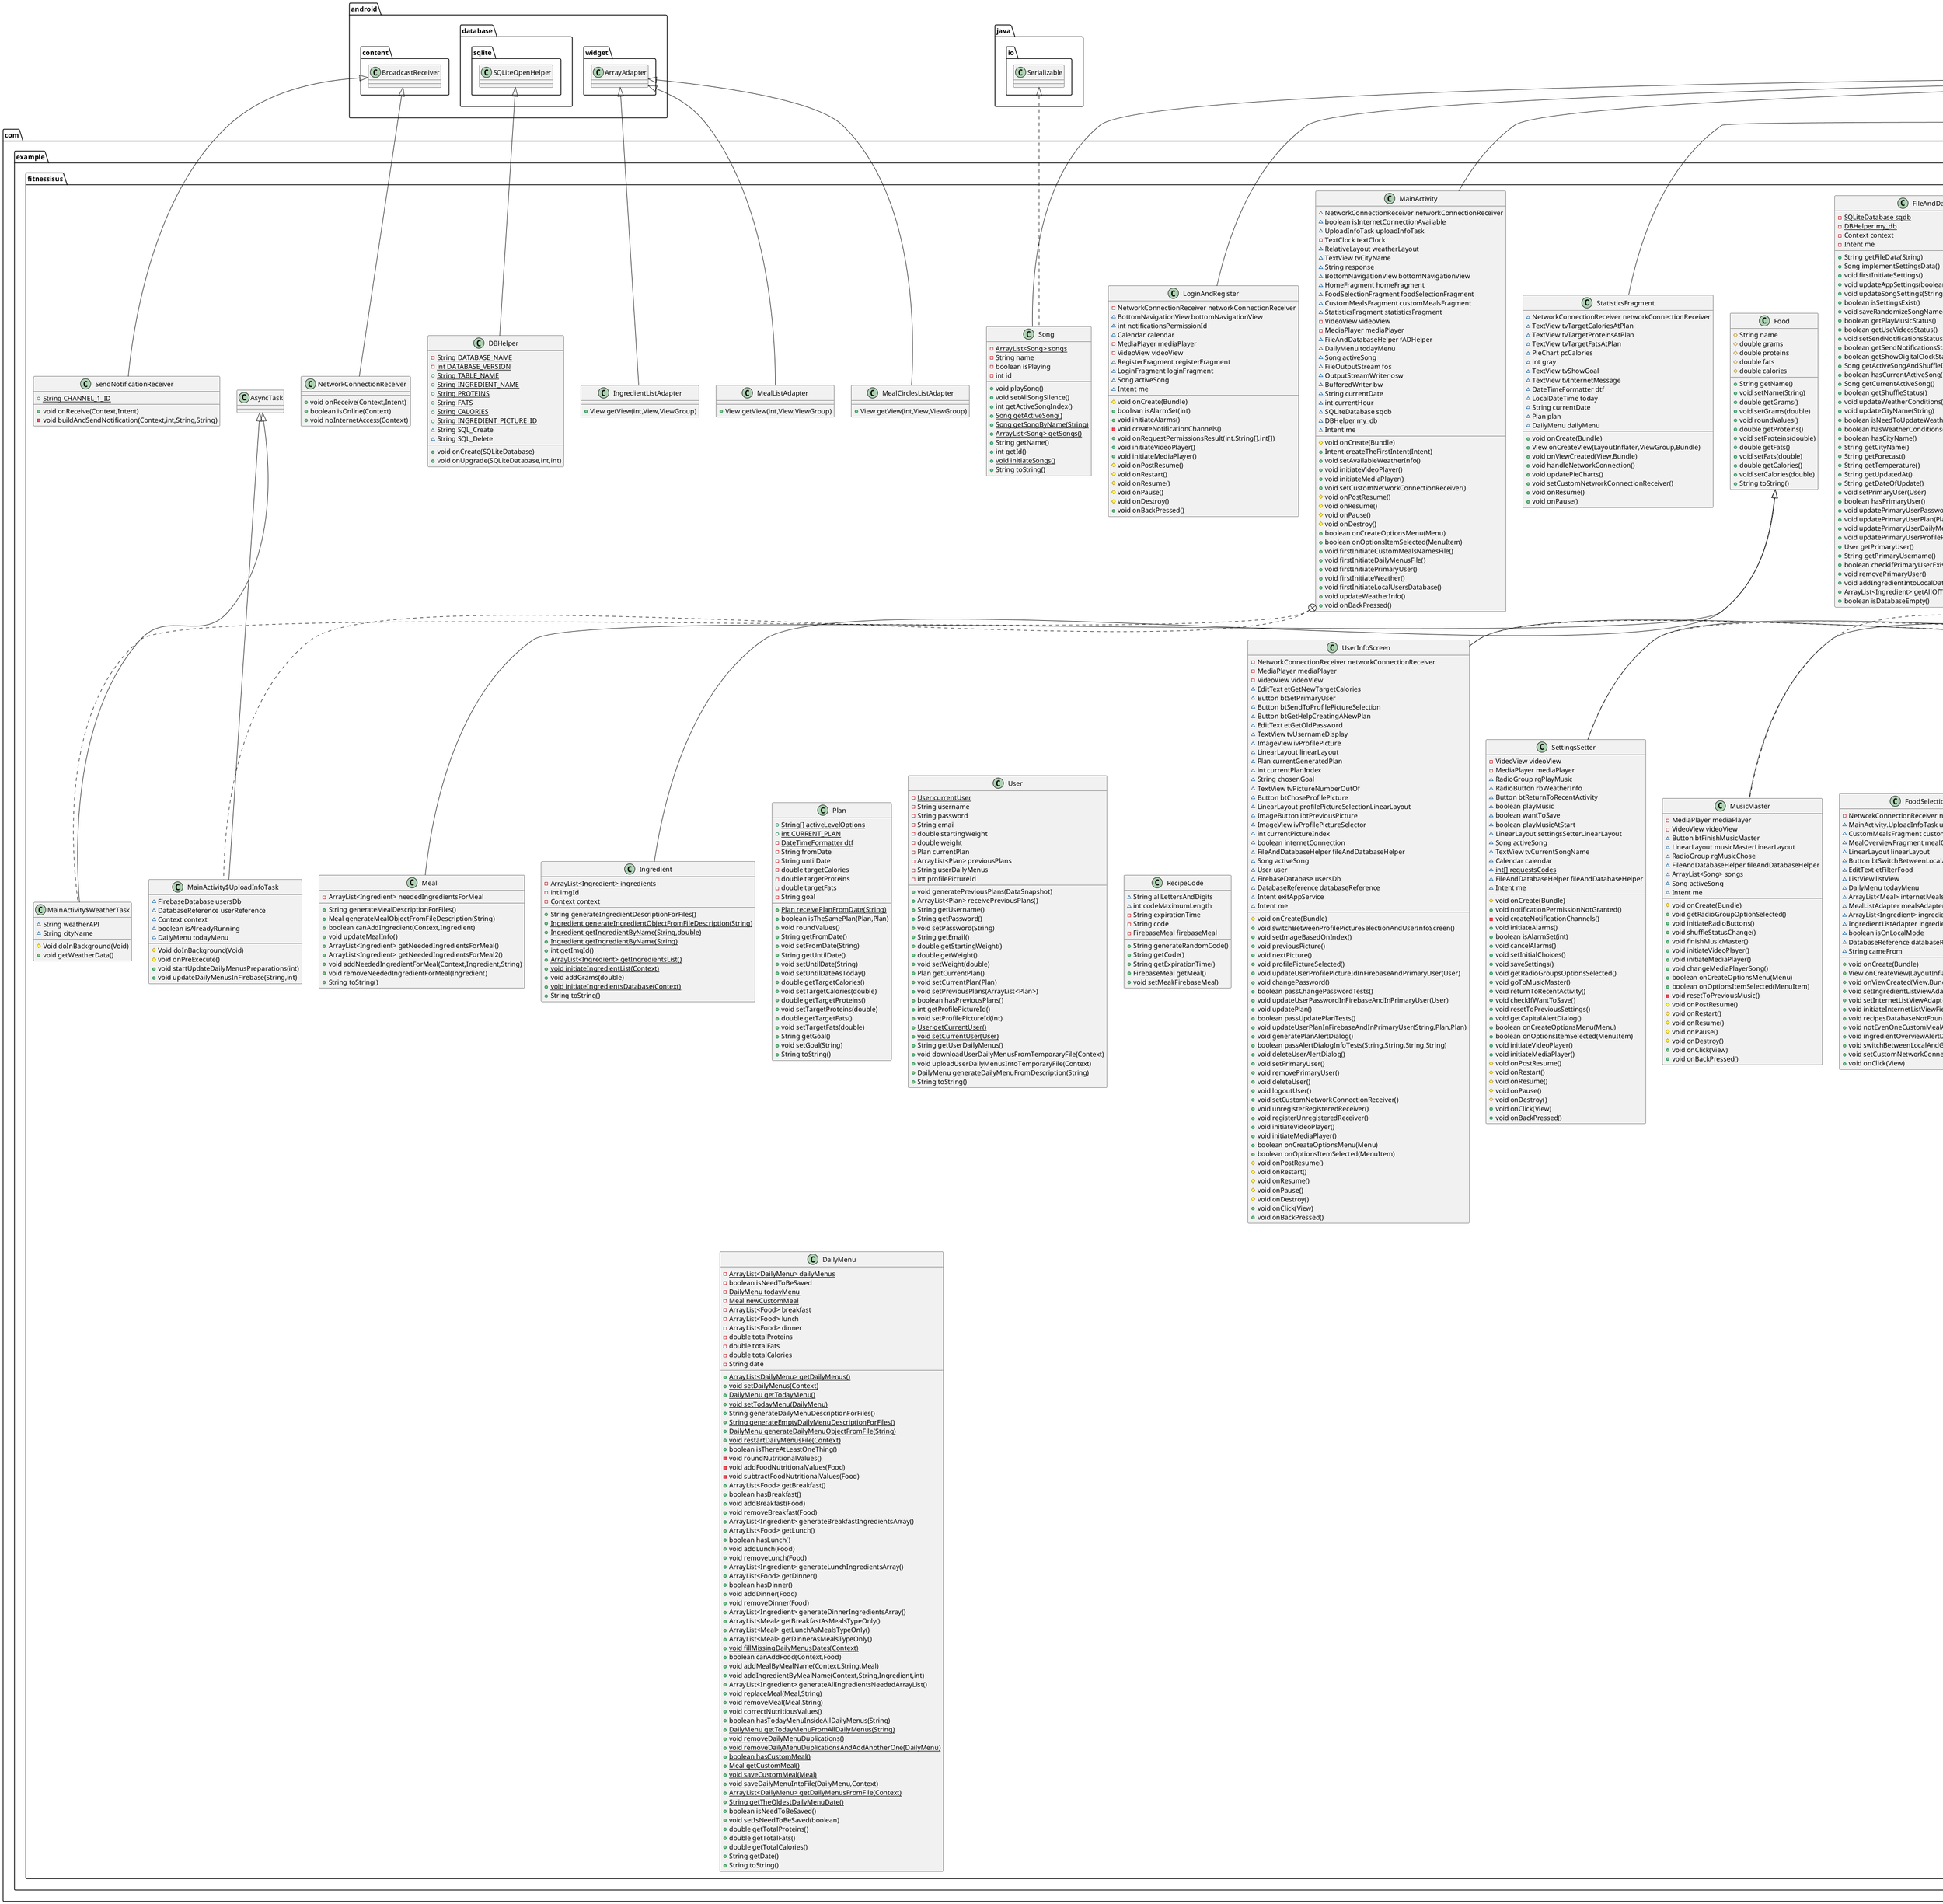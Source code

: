 @startuml
class com.example.fitnessisus.Food {
# String name
# double grams
# double proteins
# double fats
# double calories
+ String getName()
+ void setName(String)
+ double getGrams()
+ void setGrams(double)
+ void roundValues()
+ double getProteins()
+ void setProteins(double)
+ double getFats()
+ void setFats(double)
+ double getCalories()
+ void setCalories(double)
+ String toString()
}
class com.example.fitnessisus.DBHelper {
- {static} String DATABASE_NAME
- {static} int DATABASE_VERSION
+ {static} String TABLE_NAME
+ {static} String INGREDIENT_NAME
+ {static} String PROTEINS
+ {static} String FATS
+ {static} String CALORIES
+ {static} String INGREDIENT_PICTURE_ID
~ String SQL_Create
~ String SQL_Delete
+ void onCreate(SQLiteDatabase)
+ void onUpgrade(SQLiteDatabase,int,int)
}
class com.example.fitnessisus.UserInfoScreen {
- NetworkConnectionReceiver networkConnectionReceiver
- MediaPlayer mediaPlayer
- VideoView videoView
~ EditText etGetNewTargetCalories
~ Button btSetPrimaryUser
~ Button btSendToProfilePictureSelection
~ Button btGetHelpCreatingANewPlan
~ EditText etGetOldPassword
~ TextView tvUsernameDisplay
~ ImageView ivProfilePicture
~ LinearLayout linearLayout
~ Plan currentGeneratedPlan
~ int currentPlanIndex
~ String chosenGoal
~ TextView tvPictureNumberOutOf
~ Button btChoseProfilePicture
~ LinearLayout profilePictureSelectionLinearLayout
~ ImageButton ibtPreviousPicture
~ ImageView ivProfilePictureSelector
~ int currentPictureIndex
~ boolean internetConnection
~ FileAndDatabaseHelper fileAndDatabaseHelper
~ Song activeSong
~ User user
~ FirebaseDatabase usersDb
~ DatabaseReference databaseReference
~ Intent exitAppService
~ Intent me
# void onCreate(Bundle)
+ void switchBetweenProfilePictureSelectionAndUserInfoScreen()
+ void setImageBasedOnIndex()
+ void previousPicture()
+ void nextPicture()
+ void profilePictureSelected()
+ void updateUserProfilePictureIdInFirebaseAndPrimaryUser(User)
+ void changePassword()
+ boolean passChangePasswordTests()
+ void updateUserPasswordInFirebaseAndInPrimaryUser(User)
+ void updatePlan()
+ boolean passUpdatePlanTests()
+ void updateUserPlanInFirebaseAndInPrimaryUser(String,Plan,Plan)
+ void generatePlanAlertDialog()
+ boolean passAlertDialogInfoTests(String,String,String,String)
+ void deleteUserAlertDialog()
+ void setPrimaryUser()
+ void removePrimaryUser()
+ void deleteUser()
+ void logoutUser()
+ void setCustomNetworkConnectionReceiver()
+ void unregisterRegisteredReceiver()
+ void registerUnregisteredReceiver()
+ void initiateVideoPlayer()
+ void initiateMediaPlayer()
+ boolean onCreateOptionsMenu(Menu)
+ boolean onOptionsItemSelected(MenuItem)
# void onPostResume()
# void onRestart()
# void onResume()
# void onPause()
# void onDestroy()
+ void onClick(View)
+ void onBackPressed()
}
class com.example.fitnessisus.MainActivity {
~ NetworkConnectionReceiver networkConnectionReceiver
~ boolean isInternetConnectionAvailable
~ UploadInfoTask uploadInfoTask
- TextClock textClock
~ RelativeLayout weatherLayout
~ TextView tvCityName
~ String response
~ BottomNavigationView bottomNavigationView
~ HomeFragment homeFragment
~ FoodSelectionFragment foodSelectionFragment
~ CustomMealsFragment customMealsFragment
~ StatisticsFragment statisticsFragment
- VideoView videoView
- MediaPlayer mediaPlayer
~ FileAndDatabaseHelper fADHelper
~ DailyMenu todayMenu
~ Song activeSong
~ FileOutputStream fos
~ OutputStreamWriter osw
~ BufferedWriter bw
~ String currentDate
~ int currentHour
~ SQLiteDatabase sqdb
~ DBHelper my_db
~ Intent me
# void onCreate(Bundle)
+ Intent createTheFirstIntent(Intent)
+ void setAvailableWeatherInfo()
+ void initiateVideoPlayer()
+ void initiateMediaPlayer()
+ void setCustomNetworkConnectionReceiver()
# void onPostResume()
# void onResume()
# void onPause()
# void onDestroy()
+ boolean onCreateOptionsMenu(Menu)
+ boolean onOptionsItemSelected(MenuItem)
+ void firstInitiateCustomMealsNamesFile()
+ void firstInitiateDailyMenusFile()
+ void firstInitiatePrimaryUser()
+ void firstInitiateWeather()
+ void firstInitiateLocalUsersDatabase()
+ void updateWeatherInfo()
+ void onBackPressed()
}
class com.example.fitnessisus.MainActivity$UploadInfoTask {
~ FirebaseDatabase usersDb
~ DatabaseReference userReference
~ Context context
~ boolean isAlreadyRunning
~ DailyMenu todayMenu
# Void doInBackground(Void)
# void onPreExecute()
+ void startUpdateDailyMenusPreparations(int)
+ void updateDailyMenusInFirebase(String,int)
}
class com.example.fitnessisus.MainActivity$WeatherTask {
~ String weatherAPI
~ String cityName
# Void doInBackground(Void)
+ void getWeatherData()
}
class com.example.fitnessisus.FileAndDatabaseHelper {
- {static} SQLiteDatabase sqdb
- {static} DBHelper my_db
- Context context
- Intent me
+ String getFileData(String)
+ Song implementSettingsData()
+ void firstInitiateSettings()
+ void updateAppSettings(boolean[])
+ void updateSongSettings(String,boolean)
+ boolean isSettingsExist()
+ void saveRandomizeSongName()
+ boolean getPlayMusicStatus()
+ boolean getUseVideosStatus()
+ void setSendNotificationsStatus(boolean)
+ boolean getSendNotificationsStatus()
+ boolean getShowDigitalClockStatus()
+ Song getActiveSongAndShuffleIfNeedTo()
+ boolean hasCurrentActiveSong()
+ Song getCurrentActiveSong()
+ boolean getShuffleStatus()
+ void updateWeatherConditions(String,String,String,String,String)
+ void updateCityName(String)
+ boolean isNeedToUpdateWeather()
+ boolean hasWeatherConditions()
+ boolean hasCityName()
+ String getCityName()
+ String getForecast()
+ String getTemperature()
+ String getUpdatedAt()
+ String getDateOfUpdate()
+ void setPrimaryUser(User)
+ boolean hasPrimaryUser()
+ void updatePrimaryUserPassword(String)
+ void updatePrimaryUserPlan(Plan)
+ void updatePrimaryUserDailyMenus(String)
+ void updatePrimaryUserProfilePictureId(int)
+ User getPrimaryUser()
+ String getPrimaryUsername()
+ boolean checkIfPrimaryUserExist()
+ void removePrimaryUser()
+ void addIngredientIntoLocalDatabase(Ingredient)
+ ArrayList<Ingredient> getAllOfTheIngredients()
+ boolean isDatabaseEmpty()
}
class com.example.fitnessisus.FirebaseMeal {
- ArrayList<FirebaseIngredient> neededIngredientsForMeal
- String name
+ String getName()
+ void setName(String)
+ ArrayList<FirebaseIngredient> getNeededIngredientsForMeal()
}
class com.example.fitnessisus.IngredientListAdapter {
+ View getView(int,View,ViewGroup)
}
class com.example.fitnessisus.SendNotificationReceiver {
+ {static} String CHANNEL_1_ID
+ void onReceive(Context,Intent)
- void buildAndSendNotification(Context,int,String,String)
}
class com.example.fitnessisus.FirebaseIngredient {
- String name
- double grams
+ double getGrams()
+ void setGrams(double)
+ String getName()
+ void setName(String)
}
class com.example.fitnessisus.MealCirclesListAdapter {
+ View getView(int,View,ViewGroup)
}
class com.example.fitnessisus.StatisticsFragment {
~ NetworkConnectionReceiver networkConnectionReceiver
~ TextView tvTargetCaloriesAtPlan
~ TextView tvTargetProteinsAtPlan
~ TextView tvTargetFatsAtPlan
~ PieChart pcCalories
~ int gray
~ TextView tvShowGoal
~ TextView tvInternetMessage
~ DateTimeFormatter dtf
~ LocalDateTime today
~ String currentDate
~ Plan plan
~ DailyMenu dailyMenu
+ void onCreate(Bundle)
+ View onCreateView(LayoutInflater,ViewGroup,Bundle)
+ void onViewCreated(View,Bundle)
+ void handleNetworkConnection()
+ void updatePieCharts()
+ void setCustomNetworkConnectionReceiver()
+ void onResume()
+ void onPause()
}
class com.example.fitnessisus.FoodSelectionFragment {
- NetworkConnectionReceiver networkConnectionReceiver
~ MainActivity.UploadInfoTask uploadInfoTask
~ CustomMealsFragment customMealsFragment
~ MealOverviewFragment mealOverviewFragment
~ LinearLayout linearLayout
~ Button btSwitchBetweenLocalAndGlobalFood
~ EditText etFilterFood
~ ListView listView
~ DailyMenu todayMenu
~ ArrayList<Meal> internetMealsList
~ MealListAdapter mealsAdapter
~ ArrayList<Ingredient> ingredients
~ IngredientListAdapter ingredientsAdapter
~ boolean isOnLocalMode
~ DatabaseReference databaseReference
~ String cameFrom
+ void onCreate(Bundle)
+ View onCreateView(LayoutInflater,ViewGroup,Bundle)
+ void onViewCreated(View,Bundle)
+ void setIngredientListViewAdapters()
+ void setInternetListViewAdapter()
+ void initiateInternetListViewFields()
+ void recipesDatabaseNotFound()
+ void notEvenOneCustomMealAdded()
+ void ingredientOverviewAlertDialog(Ingredient)
+ void switchBetweenLocalAndGlobalFood()
+ void setCustomNetworkConnectionReceiver()
+ void onClick(View)
}
class com.example.fitnessisus.Plan {
+ {static} String[] activeLevelOptions
+ {static} int CURRENT_PLAN
- {static} DateTimeFormatter dtf
- String fromDate
- String untilDate
- double targetCalories
- double targetProteins
- double targetFats
- String goal
+ {static} Plan receivePlanFromDate(String)
+ {static} boolean isTheSamePlan(Plan,Plan)
+ void roundValues()
+ String getFromDate()
+ void setFromDate(String)
+ String getUntilDate()
+ void setUntilDate(String)
+ void setUntilDateAsToday()
+ double getTargetCalories()
+ void setTargetCalories(double)
+ double getTargetProteins()
+ void setTargetProteins(double)
+ double getTargetFats()
+ void setTargetFats(double)
+ String getGoal()
+ void setGoal(String)
+ String toString()
}
class com.example.fitnessisus.LoginFragment {
~ EditText etGetUsernameLoginInfo
~ LinearLayout linearLayout
~ CheckBox cbRememberLoggedUserInLocalDatabase
~ TextView tvForgotPassword
~ Button btLogin
~ FileAndDatabaseHelper fileAndDatabaseHelper
~ User forgotUser
~ FirebaseDatabase usersDb
~ DatabaseReference databaseReference
~ Intent me
+ void onCreate(Bundle)
+ View onCreateView(LayoutInflater,ViewGroup,Bundle)
+ void onViewCreated(View,Bundle)
+ void getUserFromFirebaseDatabase(String,String)
+ void forgotPasswordAlertDialog()
+ void changePassword(String)
+ boolean passChangePasswordTests(String)
+ void updateUserPasswordInFirebaseAndInFile()
+ void onClick(View)
}
class com.example.fitnessisus.User {
- {static} User currentUser
- String username
- String password
- String email
- double startingWeight
- double weight
- Plan currentPlan
- ArrayList<Plan> previousPlans
- String userDailyMenus
- int profilePictureId
+ void generatePreviousPlans(DataSnapshot)
+ ArrayList<Plan> receivePreviousPlans()
+ String getUsername()
+ String getPassword()
+ void setPassword(String)
+ String getEmail()
+ double getStartingWeight()
+ double getWeight()
+ void setWeight(double)
+ Plan getCurrentPlan()
+ void setCurrentPlan(Plan)
+ void setPreviousPlans(ArrayList<Plan>)
+ boolean hasPreviousPlans()
+ int getProfilePictureId()
+ void setProfilePictureId(int)
+ {static} User getCurrentUser()
+ {static} void setCurrentUser(User)
+ String getUserDailyMenus()
+ void downloadUserDailyMenusFromTemporaryFile(Context)
+ void uploadUserDailyMenusIntoTemporaryFile(Context)
+ DailyMenu generateDailyMenuFromDescription(String)
+ String toString()
}
class com.example.fitnessisus.NetworkConnectionReceiver {
+ void onReceive(Context,Intent)
+ boolean isOnline(Context)
+ void noInternetAccess(Context)
}
class com.example.fitnessisus.Meal {
- ArrayList<Ingredient> neededIngredientsForMeal
+ String generateMealDescriptionForFiles()
+ {static} Meal generateMealObjectFromFileDescription(String)
+ boolean canAddIngredient(Context,Ingredient)
+ void updateMealInfo()
+ ArrayList<Ingredient> getNeededIngredientsForMeal()
+ ArrayList<Ingredient> getNeededIngredientsForMeal2()
+ void addNeededIngredientForMeal(Context,Ingredient,String)
+ void removeNeededIngredientForMeal(Ingredient)
+ String toString()
}
class com.example.fitnessisus.Song {
- {static} ArrayList<Song> songs
- String name
- boolean isPlaying
- int id
+ void playSong()
+ void setAllSongSilence()
+ {static} int getActiveSongIndex()
+ {static} Song getActiveSong()
+ {static} Song getSongByName(String)
+ {static} ArrayList<Song> getSongs()
+ String getName()
+ int getId()
+ {static} void initiateSongs()
+ String toString()
}
class com.example.fitnessisus.HomeFragment {
~ MainActivity.UploadInfoTask uploadInfoTask
~ TextView tvTotalProteinsMain
~ LinearLayout mainActivityLinearLayout
~ MealOverviewFragment mealOverviewFragment
~ MealCirclesListAdapter breakfastMealListAdapter
~ ListView lvBreakfastMeals
~ RelativeLayout changeTodayMenuLayout
~ Button btSelectDailyMenuDate
~ TextView tvDailyMenusDates
~ DailyMenu todayMenu
+ void onCreate(Bundle)
+ View onCreateView(LayoutInflater,ViewGroup,Bundle)
+ void onViewCreated(View,Bundle)
+ void showDatePickerForChoosingTodayMenu()
+ void removeMealFromDailyMenuAlertDialog(Meal,String)
+ void onResume()
+ void updateMealsIfNeeded()
+ void onClick(View)
}
class com.example.fitnessisus.LoginAndRegister {
- NetworkConnectionReceiver networkConnectionReceiver
~ BottomNavigationView bottomNavigationView
~ int notificationsPermissionId
~ Calendar calendar
- MediaPlayer mediaPlayer
- VideoView videoView
~ RegisterFragment registerFragment
~ LoginFragment loginFragment
~ Song activeSong
~ Intent me
# void onCreate(Bundle)
+ boolean isAlarmSet(int)
+ void initiateAlarms()
- void createNotificationChannels()
+ void onRequestPermissionsResult(int,String[],int[])
+ void initiateVideoPlayer()
+ void initiateMediaPlayer()
# void onPostResume()
# void onRestart()
# void onResume()
# void onPause()
# void onDestroy()
+ void onBackPressed()
}
class com.example.fitnessisus.RegisterFragment {
~ EditText etGetUsername
~ EditText etGetTargetCalories
~ LinearLayout linearLayout
~ CheckBox cbRememberRegisteredUserInLocalDatabase
~ Button btRegister
~ FileAndDatabaseHelper fileAndDatabaseHelper
~ Plan currentGeneratedPlan
~ int currentPlanIndex
~ String chosenGoal
~ ArrayList<String> usernamesList
~ int userPicturesAmount
~ FirebaseDatabase usersDb
~ DatabaseReference databaseReference
~ String pattern
~ Intent me
+ void onCreate(Bundle)
+ View onCreateView(LayoutInflater,ViewGroup,Bundle)
+ void onViewCreated(View,Bundle)
+ void createUserAndUserPlan()
+ void saveUserInFirebaseAndAsPrimaryUserIfNeeded(User)
+ boolean passUserInfoTests()
+ boolean isUserAlreadyExistsInFirebase(String)
+ void getAllExistingUsernames()
+ void generatePlanAlertDialog()
+ boolean passAlertDialogInfoTests(String,String,String,String)
+ void onClick(View)
}
class com.example.fitnessisus.SettingsSetter {
- VideoView videoView
- MediaPlayer mediaPlayer
~ RadioGroup rgPlayMusic
~ RadioButton rbWeatherInfo
~ Button btReturnToRecentActivity
~ boolean playMusic
~ boolean wantToSave
~ boolean playMusicAtStart
~ LinearLayout settingsSetterLinearLayout
~ Song activeSong
~ TextView tvCurrentSongName
~ Calendar calendar
~ {static} int[] requestsCodes
~ FileAndDatabaseHelper fileAndDatabaseHelper
~ Intent me
# void onCreate(Bundle)
+ void notificationPermissionNotGranted()
- void createNotificationChannels()
+ void initiateAlarms()
+ boolean isAlarmSet(int)
+ void cancelAlarms()
+ void setInitialChoices()
+ void saveSettings()
+ void getRadioGroupsOptionsSelected()
+ void goToMusicMaster()
+ void returnToRecentActivity()
+ void checkIfWantToSave()
+ void resetToPreviousSettings()
+ void getCapitalAlertDialog()
+ boolean onCreateOptionsMenu(Menu)
+ boolean onOptionsItemSelected(MenuItem)
+ void initiateVideoPlayer()
+ void initiateMediaPlayer()
# void onPostResume()
# void onRestart()
# void onResume()
# void onPause()
# void onDestroy()
+ void onClick(View)
+ void onBackPressed()
}
class com.example.fitnessisus.MealOverviewFragment {
~ MainActivity.UploadInfoTask uploadInfoTask
- String fromWhere
- Meal meal
- Meal tmpMeal
~ LinearLayout mealOverviewMealSelectorLinearLayout
~ HomeFragment homeFragment
~ FoodSelectionFragment foodSelectionFragment
~ CustomMealsFragment customMealsFragment
~ TextView tvMealOverviewMealName
~ TextView tvMealOverviewMealCalories
~ Button btMealOverviewConfirmMeal
~ ListView lvMealOverviewIngredients
~ IngredientListAdapter ingredientsAdapter
~ Spinner sMealOverviewSelectMeal
~ String mealType
~ boolean actNormal
+ void onCreate(Bundle)
+ View onCreateView(LayoutInflater,ViewGroup,Bundle)
+ void onViewCreated(View,Bundle)
+ void setIngredientListViewAdapters()
+ void ingredientOverviewAlertDialog(Ingredient)
+ void addMealIntoTodayMenu()
+ void updateMeal()
+ void updateCustomMeal()
+ void exitMealOverview()
+ void onClick(View)
}
class com.example.fitnessisus.Ingredient {
- {static} ArrayList<Ingredient> ingredients
- int imgId
- {static} Context context
+ String generateIngredientDescriptionForFiles()
+ {static} Ingredient generateIngredientObjectFromFileDescription(String)
+ {static} Ingredient getIngredientByName(String,double)
+ {static} Ingredient getIngredientByName(String)
+ int getImgId()
+ {static} ArrayList<Ingredient> getIngredientsList()
+ {static} void initiateIngredientList(Context)
+ void addGrams(double)
+ {static} void initiateIngredientsDatabase(Context)
+ String toString()
}
class com.example.fitnessisus.RecipeCode {
~ String allLettersAndDigits
~ int codeMaximumLength
- String expirationTime
- String code
- FirebaseMeal firebaseMeal
+ String generateRandomCode()
+ String getCode()
+ String getExpirationTime()
+ FirebaseMeal getMeal()
+ void setMeal(FirebaseMeal)
}
class com.example.fitnessisus.MealListAdapter {
+ View getView(int,View,ViewGroup)
}
class com.example.fitnessisus.MusicMaster {
- MediaPlayer mediaPlayer
- VideoView videoView
~ Button btFinishMusicMaster
~ LinearLayout musicMasterLinearLayout
~ RadioGroup rgMusicChose
~ FileAndDatabaseHelper fileAndDatabaseHelper
~ ArrayList<Song> songs
~ Song activeSong
~ Intent me
# void onCreate(Bundle)
+ void getRadioGroupOptionSelected()
+ void initiateRadioButtons()
+ void shuffleStatusChange()
+ void finishMusicMaster()
+ void initiateVideoPlayer()
+ void initiateMediaPlayer()
+ void changeMediaPlayerSong()
+ boolean onCreateOptionsMenu(Menu)
+ boolean onOptionsItemSelected(MenuItem)
- void resetToPreviousMusic()
# void onPostResume()
# void onRestart()
# void onResume()
# void onPause()
# void onDestroy()
+ void onClick(View)
+ void onBackPressed()
}
class com.example.fitnessisus.CustomMealsFragment {
~ NetworkConnectionReceiver networkConnectionReceiver
~ MainActivity.UploadInfoTask uploadInfoTask
~ Button btSendToCustomSelection
~ LinearLayout customMealsAdditionsLinearLayout
~ ListView lvCustomMealIngredients
~ ImageButton ibtAddIngredient
~ TextView tvCustomSelection
~ EditText etCustomMeal
~ IngredientListAdapter customMealIngredientsAdapter
~ Meal customMeal
~ ArrayList<Meal> customMealsList
~ MealListAdapter customMealsAdapter
~ String[] customMealsNames
~ boolean isCustomSelection
~ FileAndDatabaseHelper fileAndDatabaseHelper
~ FoodSelectionFragment foodSelectionFragment
~ MealOverviewFragment mealOverviewFragment
~ FirebaseDatabase codesDb
~ FirebaseDatabase recipesDb
~ DatabaseReference databaseReference
~ boolean internetConnection
~ FileOutputStream fos
~ OutputStreamWriter osw
~ BufferedWriter bw
~ String fileName
~ String pattern
+ void onCreate(Bundle)
+ View onCreateView(LayoutInflater,ViewGroup,Bundle)
+ void onViewCreated(View,Bundle)
+ void setIngredientsAdapters()
+ void switchBetweenCustomMealsAndCustomSelection()
+ void initiateCustomMealsList()
+ ArrayList<Ingredient> getIngredientsFromFileByCustomMealName(String)
+ String getName(String)
+ double getGrams(String)
+ boolean checkIfAtLeastOneCustomMealAdded()
+ void notEvenOneCustomMealAdded()
+ void setMealsListViewAdapter()
+ void ingredientOverviewAlertDialog(Ingredient)
+ void customMealOptionsAlertDialog(Meal)
+ void useCodeAlertDialog()
+ void removeIngredientFromCustomMealAlertDialog(Ingredient)
+ boolean passCodeTests(String)
+ boolean checkIfCustomMealNameAlreadyExists(String)
+ void saveCustomMealInAFile()
+ void saveCodeMealInAFile()
+ void removeCustomMealFile(String)
+ String[] getSavedCustomMealsNames()
+ void removeSavedCustomMealName(String)
+ void saveAndClearCustomMeal()
+ boolean checkIfCustomMealIsOk()
+ void saveCustomMealNameInsideFile()
+ void saveCodeMealNameInsideFile()
+ void setCustomNetworkConnectionReceiver()
+ void onClick(View)
}
class com.example.fitnessisus.DailyMenu {
- {static} ArrayList<DailyMenu> dailyMenus
- boolean isNeedToBeSaved
- {static} DailyMenu todayMenu
- {static} Meal newCustomMeal
- ArrayList<Food> breakfast
- ArrayList<Food> lunch
- ArrayList<Food> dinner
- double totalProteins
- double totalFats
- double totalCalories
- String date
+ {static} ArrayList<DailyMenu> getDailyMenus()
+ {static} void setDailyMenus(Context)
+ {static} DailyMenu getTodayMenu()
+ {static} void setTodayMenu(DailyMenu)
+ String generateDailyMenuDescriptionForFiles()
+ {static} String generateEmptyDailyMenuDescriptionForFiles()
+ {static} DailyMenu generateDailyMenuObjectFromFile(String)
+ {static} void restartDailyMenusFile(Context)
+ boolean isThereAtLeastOneThing()
- void roundNutritionalValues()
- void addFoodNutritionalValues(Food)
- void subtractFoodNutritionalValues(Food)
+ ArrayList<Food> getBreakfast()
+ boolean hasBreakfast()
+ void addBreakfast(Food)
+ void removeBreakfast(Food)
+ ArrayList<Ingredient> generateBreakfastIngredientsArray()
+ ArrayList<Food> getLunch()
+ boolean hasLunch()
+ void addLunch(Food)
+ void removeLunch(Food)
+ ArrayList<Ingredient> generateLunchIngredientsArray()
+ ArrayList<Food> getDinner()
+ boolean hasDinner()
+ void addDinner(Food)
+ void removeDinner(Food)
+ ArrayList<Ingredient> generateDinnerIngredientsArray()
+ ArrayList<Meal> getBreakfastAsMealsTypeOnly()
+ ArrayList<Meal> getLunchAsMealsTypeOnly()
+ ArrayList<Meal> getDinnerAsMealsTypeOnly()
+ {static} void fillMissingDailyMenusDates(Context)
+ boolean canAddFood(Context,Food)
+ void addMealByMealName(Context,String,Meal)
+ void addIngredientByMealName(Context,String,Ingredient,int)
+ ArrayList<Ingredient> generateAllIngredientsNeededArrayList()
+ void replaceMeal(Meal,String)
+ void removeMeal(Meal,String)
+ void correctNutritiousValues()
+ {static} boolean hasTodayMenuInsideAllDailyMenus(String)
+ {static} DailyMenu getTodayMenuFromAllDailyMenus(String)
+ {static} void removeDailyMenuDuplications()
+ {static} void removeDailyMenuDuplicationsAndAddAnotherOne(DailyMenu)
+ {static} boolean hasCustomMeal()
+ {static} Meal getCustomMeal()
+ {static} void saveCustomMeal(Meal)
+ {static} void saveDailyMenuIntoFile(DailyMenu,Context)
+ {static} ArrayList<DailyMenu> getDailyMenusFromFile(Context)
+ {static} String getTheOldestDailyMenuDate()
+ boolean isNeedToBeSaved()
+ void setIsNeedToBeSaved(boolean)
+ double getTotalProteins()
+ double getTotalFats()
+ double getTotalCalories()
+ String getDate()
+ String toString()
}


android.database.sqlite.SQLiteOpenHelper <|-- com.example.fitnessisus.DBHelper
com.example.fitnessisus.OnClickListener <|.. com.example.fitnessisus.UserInfoScreen
androidx.appcompat.app.AppCompatActivity <|-- com.example.fitnessisus.UserInfoScreen
androidx.appcompat.app.AppCompatActivity <|-- com.example.fitnessisus.MainActivity
com.example.fitnessisus.MainActivity +.. com.example.fitnessisus.MainActivity$UploadInfoTask
com.example.fitnessisus.AsyncTask <|-- com.example.fitnessisus.MainActivity$UploadInfoTask
com.example.fitnessisus.MainActivity +.. com.example.fitnessisus.MainActivity$WeatherTask
com.example.fitnessisus.AsyncTask <|-- com.example.fitnessisus.MainActivity$WeatherTask
android.widget.ArrayAdapter <|-- com.example.fitnessisus.IngredientListAdapter
android.content.BroadcastReceiver <|-- com.example.fitnessisus.SendNotificationReceiver
android.widget.ArrayAdapter <|-- com.example.fitnessisus.MealCirclesListAdapter
androidx.fragment.app.Fragment <|-- com.example.fitnessisus.StatisticsFragment
com.example.fitnessisus.OnClickListener <|.. com.example.fitnessisus.FoodSelectionFragment
androidx.fragment.app.Fragment <|-- com.example.fitnessisus.FoodSelectionFragment
com.example.fitnessisus.OnClickListener <|.. com.example.fitnessisus.LoginFragment
androidx.fragment.app.Fragment <|-- com.example.fitnessisus.LoginFragment
android.content.BroadcastReceiver <|-- com.example.fitnessisus.NetworkConnectionReceiver
com.example.fitnessisus.Food <|-- com.example.fitnessisus.Meal
java.io.Serializable <|.. com.example.fitnessisus.Song
androidx.appcompat.app.AppCompatActivity <|-- com.example.fitnessisus.Song
com.example.fitnessisus.OnClickListener <|.. com.example.fitnessisus.HomeFragment
androidx.fragment.app.Fragment <|-- com.example.fitnessisus.HomeFragment
androidx.appcompat.app.AppCompatActivity <|-- com.example.fitnessisus.LoginAndRegister
com.example.fitnessisus.OnClickListener <|.. com.example.fitnessisus.RegisterFragment
androidx.fragment.app.Fragment <|-- com.example.fitnessisus.RegisterFragment
com.example.fitnessisus.OnClickListener <|.. com.example.fitnessisus.SettingsSetter
androidx.appcompat.app.AppCompatActivity <|-- com.example.fitnessisus.SettingsSetter
com.example.fitnessisus.OnClickListener <|.. com.example.fitnessisus.MealOverviewFragment
androidx.fragment.app.Fragment <|-- com.example.fitnessisus.MealOverviewFragment
com.example.fitnessisus.Food <|-- com.example.fitnessisus.Ingredient
android.widget.ArrayAdapter <|-- com.example.fitnessisus.MealListAdapter
com.example.fitnessisus.OnClickListener <|.. com.example.fitnessisus.MusicMaster
androidx.appcompat.app.AppCompatActivity <|-- com.example.fitnessisus.MusicMaster
com.example.fitnessisus.OnClickListener <|.. com.example.fitnessisus.CustomMealsFragment
androidx.fragment.app.Fragment <|-- com.example.fitnessisus.CustomMealsFragment
@enduml